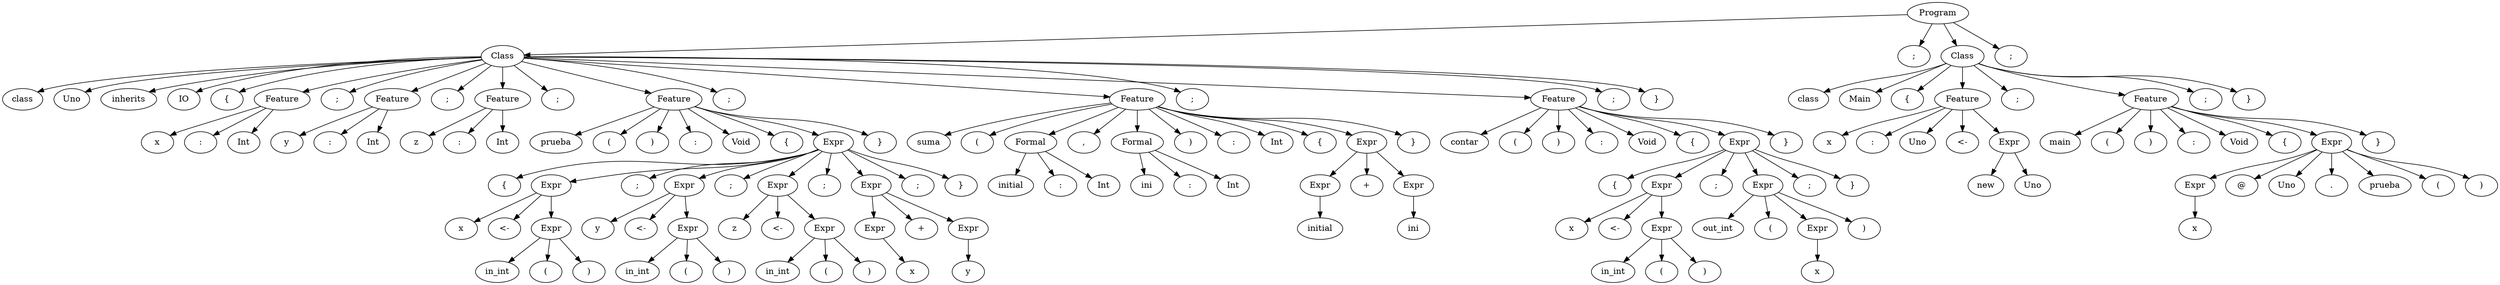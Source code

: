 digraph {
	0 [label=Program]
	0 -> 1
	1 [label=Class]
	1 -> 2
	2 [label=class]
	1 -> 3
	3 [label=Uno]
	1 -> 4
	4 [label=inherits]
	1 -> 5
	5 [label=IO]
	1 -> 6
	6 [label="{"]
	1 -> 7
	7 [label=Feature]
	7 -> 8
	8 [label=x]
	7 -> 9
	9 [label=":"]
	7 -> 10
	10 [label=Int]
	1 -> 11
	11 [label=";"]
	1 -> 12
	12 [label=Feature]
	12 -> 13
	13 [label=y]
	12 -> 14
	14 [label=":"]
	12 -> 15
	15 [label=Int]
	1 -> 16
	16 [label=";"]
	1 -> 17
	17 [label=Feature]
	17 -> 18
	18 [label=z]
	17 -> 19
	19 [label=":"]
	17 -> 20
	20 [label=Int]
	1 -> 21
	21 [label=";"]
	1 -> 22
	22 [label=Feature]
	22 -> 23
	23 [label=prueba]
	22 -> 24
	24 [label="("]
	22 -> 25
	25 [label=")"]
	22 -> 26
	26 [label=":"]
	22 -> 27
	27 [label=Void]
	22 -> 28
	28 [label="{"]
	22 -> 29
	29 [label=Expr]
	29 -> 30
	30 [label="{"]
	29 -> 31
	31 [label=Expr]
	31 -> 32
	32 [label=x]
	31 -> 33
	33 [label="<-"]
	31 -> 34
	34 [label=Expr]
	34 -> 35
	35 [label=in_int]
	34 -> 36
	36 [label="("]
	34 -> 37
	37 [label=")"]
	29 -> 38
	38 [label=";"]
	29 -> 39
	39 [label=Expr]
	39 -> 40
	40 [label=y]
	39 -> 41
	41 [label="<-"]
	39 -> 42
	42 [label=Expr]
	42 -> 43
	43 [label=in_int]
	42 -> 44
	44 [label="("]
	42 -> 45
	45 [label=")"]
	29 -> 46
	46 [label=";"]
	29 -> 47
	47 [label=Expr]
	47 -> 48
	48 [label=z]
	47 -> 49
	49 [label="<-"]
	47 -> 50
	50 [label=Expr]
	50 -> 51
	51 [label=in_int]
	50 -> 52
	52 [label="("]
	50 -> 53
	53 [label=")"]
	29 -> 54
	54 [label=";"]
	29 -> 55
	55 [label=Expr]
	55 -> 56
	56 [label=Expr]
	56 -> 57
	57 [label=x]
	55 -> 58
	58 [label="+"]
	55 -> 59
	59 [label=Expr]
	59 -> 60
	60 [label=y]
	29 -> 61
	61 [label=";"]
	29 -> 62
	62 [label="}"]
	22 -> 63
	63 [label="}"]
	1 -> 64
	64 [label=";"]
	1 -> 65
	65 [label=Feature]
	65 -> 66
	66 [label=suma]
	65 -> 67
	67 [label="("]
	65 -> 68
	68 [label=Formal]
	68 -> 69
	69 [label=initial]
	68 -> 70
	70 [label=":"]
	68 -> 71
	71 [label=Int]
	65 -> 72
	72 [label=","]
	65 -> 73
	73 [label=Formal]
	73 -> 74
	74 [label=ini]
	73 -> 75
	75 [label=":"]
	73 -> 76
	76 [label=Int]
	65 -> 77
	77 [label=")"]
	65 -> 78
	78 [label=":"]
	65 -> 79
	79 [label=Int]
	65 -> 80
	80 [label="{"]
	65 -> 81
	81 [label=Expr]
	81 -> 82
	82 [label=Expr]
	82 -> 83
	83 [label=initial]
	81 -> 84
	84 [label="+"]
	81 -> 85
	85 [label=Expr]
	85 -> 86
	86 [label=ini]
	65 -> 87
	87 [label="}"]
	1 -> 88
	88 [label=";"]
	1 -> 89
	89 [label=Feature]
	89 -> 90
	90 [label=contar]
	89 -> 91
	91 [label="("]
	89 -> 92
	92 [label=")"]
	89 -> 93
	93 [label=":"]
	89 -> 94
	94 [label=Void]
	89 -> 95
	95 [label="{"]
	89 -> 96
	96 [label=Expr]
	96 -> 97
	97 [label="{"]
	96 -> 98
	98 [label=Expr]
	98 -> 99
	99 [label=x]
	98 -> 100
	100 [label="<-"]
	98 -> 101
	101 [label=Expr]
	101 -> 102
	102 [label=in_int]
	101 -> 103
	103 [label="("]
	101 -> 104
	104 [label=")"]
	96 -> 105
	105 [label=";"]
	96 -> 106
	106 [label=Expr]
	106 -> 107
	107 [label=out_int]
	106 -> 108
	108 [label="("]
	106 -> 109
	109 [label=Expr]
	109 -> 110
	110 [label=x]
	106 -> 111
	111 [label=")"]
	96 -> 112
	112 [label=";"]
	96 -> 113
	113 [label="}"]
	89 -> 114
	114 [label="}"]
	1 -> 115
	115 [label=";"]
	1 -> 116
	116 [label="}"]
	0 -> 117
	117 [label=";"]
	0 -> 118
	118 [label=Class]
	118 -> 119
	119 [label=class]
	118 -> 120
	120 [label=Main]
	118 -> 121
	121 [label="{"]
	118 -> 122
	122 [label=Feature]
	122 -> 123
	123 [label=x]
	122 -> 124
	124 [label=":"]
	122 -> 125
	125 [label=Uno]
	122 -> 126
	126 [label="<-"]
	122 -> 127
	127 [label=Expr]
	127 -> 128
	128 [label=new]
	127 -> 129
	129 [label=Uno]
	118 -> 130
	130 [label=";"]
	118 -> 131
	131 [label=Feature]
	131 -> 132
	132 [label=main]
	131 -> 133
	133 [label="("]
	131 -> 134
	134 [label=")"]
	131 -> 135
	135 [label=":"]
	131 -> 136
	136 [label=Void]
	131 -> 137
	137 [label="{"]
	131 -> 138
	138 [label=Expr]
	138 -> 139
	139 [label=Expr]
	139 -> 140
	140 [label=x]
	138 -> 141
	141 [label="@"]
	138 -> 142
	142 [label=Uno]
	138 -> 143
	143 [label="."]
	138 -> 144
	144 [label=prueba]
	138 -> 145
	145 [label="("]
	138 -> 146
	146 [label=")"]
	131 -> 147
	147 [label="}"]
	118 -> 148
	148 [label=";"]
	118 -> 149
	149 [label="}"]
	0 -> 150
	150 [label=";"]
}

